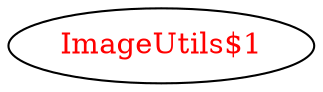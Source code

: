 digraph dependencyGraph {
 concentrate=true;
 ranksep="2.0";
 rankdir="LR"; 
 splines="ortho";
"ImageUtils$1" [fontcolor="red"];
}